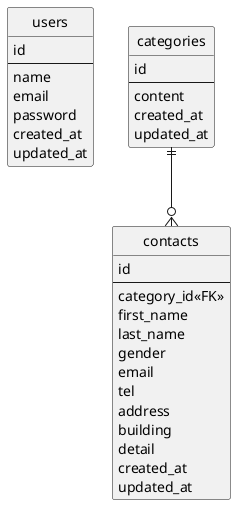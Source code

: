 @startuml achievement_test
' hide the spot
hide circle

' avoid problems with angled crows feet
skinparam linetype ortho

entity "users" as users {
  id
  --
  name
  email
  password
  created_at
  updated_at
}

entity "categories" as categories {
  id
  --
  content
  created_at
  updated_at
}

entity "contacts" as contacts {
  id
  --
  category_id<<FK>>
  first_name
  last_name
  gender
  email
  tel
  address
  building
  detail
  created_at
  updated_at
}

categories ||--o{ contacts

@enduml